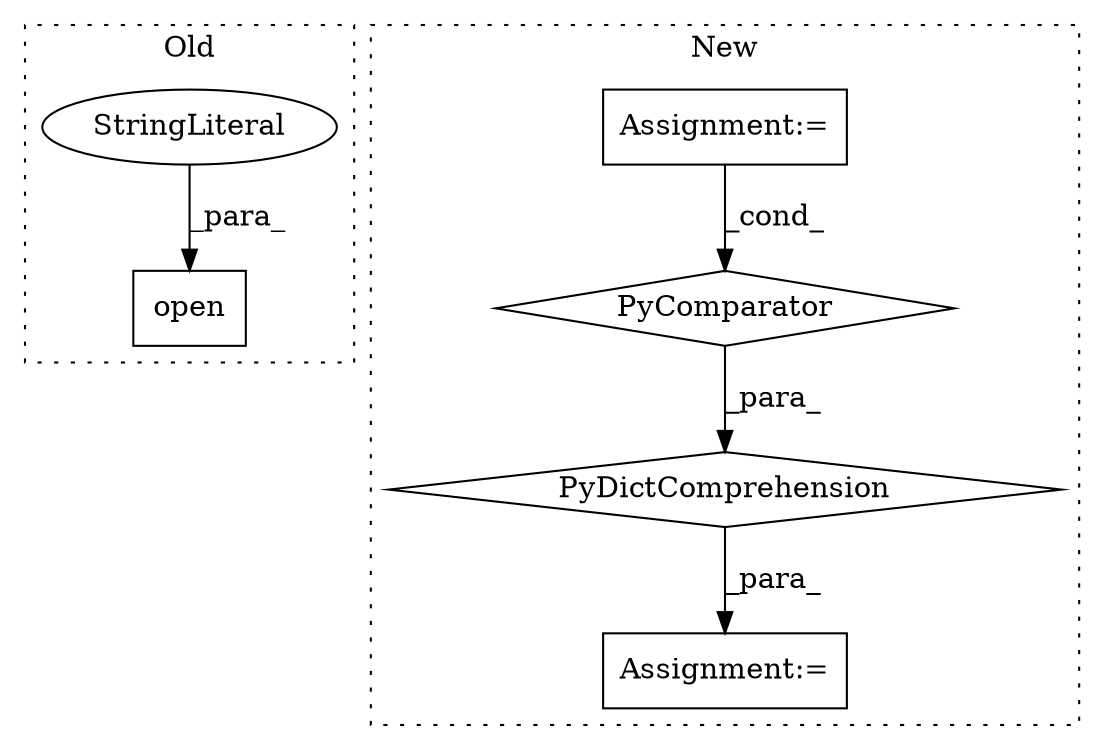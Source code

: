 digraph G {
subgraph cluster0 {
1 [label="open" a="32" s="311,332" l="5,1" shape="box"];
3 [label="StringLiteral" a="45" s="328" l="4" shape="ellipse"];
label = "Old";
style="dotted";
}
subgraph cluster1 {
2 [label="PyDictComprehension" a="110" s="1754" l="123" shape="diamond"];
4 [label="PyComparator" a="113" s="1832" l="37" shape="diamond"];
5 [label="Assignment:=" a="7" s="1656" l="1" shape="box"];
6 [label="Assignment:=" a="7" s="1742" l="12" shape="box"];
label = "New";
style="dotted";
}
2 -> 6 [label="_para_"];
3 -> 1 [label="_para_"];
4 -> 2 [label="_para_"];
5 -> 4 [label="_cond_"];
}